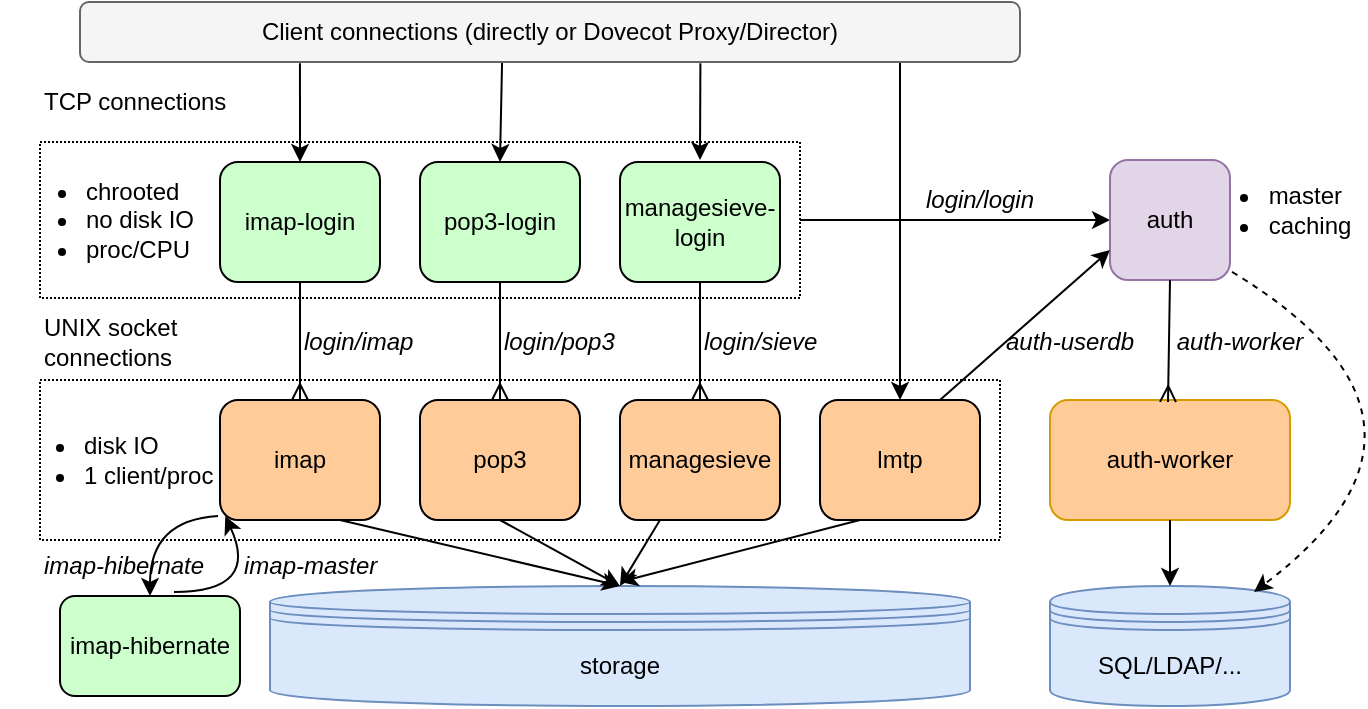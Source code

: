 <mxfile version="14.1.8" type="device"><diagram name="Page-1" id="0"><mxGraphModel dx="888" dy="672" grid="1" gridSize="10" guides="1" tooltips="1" connect="1" arrows="1" fold="1" page="1" pageScale="1" pageWidth="1169" pageHeight="826" background="#ffffff" math="0" shadow="0"><root><mxCell id="0"/><mxCell id="1" parent="0"/><mxCell id="54" value="imap-hibernate" style="text;html=1;strokeColor=none;fillColor=none;align=left;verticalAlign=middle;whiteSpace=wrap;fontStyle=2" parent="1" vertex="1"><mxGeometry x="30" y="322" width="90" height="20" as="geometry"/></mxCell><mxCell id="46" value="" style="whiteSpace=wrap;html=1;fillColor=none;dashed=1;dashPattern=1 1;" parent="1" vertex="1"><mxGeometry x="30" y="239" width="480" height="80" as="geometry"/></mxCell><mxCell id="30" style="edgeStyle=orthogonalEdgeStyle;rounded=0;html=1;exitX=1;exitY=0.5;entryX=0;entryY=0.5;endArrow=classic;endFill=1;jettySize=auto;orthogonalLoop=1;" parent="1" source="16" target="18" edge="1"><mxGeometry relative="1" as="geometry"/></mxCell><mxCell id="16" value="" style="whiteSpace=wrap;html=1;fillColor=none;dashed=1;dashPattern=1 1;" parent="1" vertex="1"><mxGeometry x="30" y="120" width="380" height="78" as="geometry"/></mxCell><mxCell id="2" value="imap-login" style="rounded=1;whiteSpace=wrap;html=1;fillColor=#CCFFCC;" parent="1" vertex="1"><mxGeometry x="120" y="130" width="80" height="60" as="geometry"/></mxCell><mxCell id="3" value="pop3-login" style="rounded=1;whiteSpace=wrap;html=1;fillColor=#CCFFCC;" parent="1" vertex="1"><mxGeometry x="220" y="130" width="80" height="60" as="geometry"/></mxCell><mxCell id="4" value="managesieve-login" style="rounded=1;whiteSpace=wrap;html=1;fillColor=#CCFFCC;" parent="1" vertex="1"><mxGeometry x="320" y="130" width="80" height="60" as="geometry"/></mxCell><mxCell id="5" value="imap" style="rounded=1;whiteSpace=wrap;html=1;fillColor=#FFCC99;" parent="1" vertex="1"><mxGeometry x="120" y="249" width="80" height="60" as="geometry"/></mxCell><mxCell id="6" value="pop3" style="rounded=1;whiteSpace=wrap;html=1;fillColor=#FFCC99;" parent="1" vertex="1"><mxGeometry x="220" y="249" width="80" height="60" as="geometry"/></mxCell><mxCell id="7" value="managesieve" style="rounded=1;whiteSpace=wrap;html=1;fillColor=#FFCC99;" parent="1" vertex="1"><mxGeometry x="320" y="249" width="80" height="60" as="geometry"/></mxCell><mxCell id="8" value="storage" style="shape=datastore;whiteSpace=wrap;html=1;fillColor=#dae8fc;strokeColor=#6c8ebf;" parent="1" vertex="1"><mxGeometry x="145" y="342" width="350" height="60" as="geometry"/></mxCell><mxCell id="9" value="" style="endArrow=ERmany;html=1;entryX=0.5;entryY=0;exitX=0.5;exitY=1;endFill=0;" parent="1" source="2" target="5" edge="1"><mxGeometry width="50" height="50" relative="1" as="geometry"><mxPoint x="120" y="480" as="sourcePoint"/><mxPoint x="170" y="430" as="targetPoint"/></mxGeometry></mxCell><mxCell id="10" value="" style="endArrow=ERmany;html=1;entryX=0.5;entryY=0;exitX=0.5;exitY=1;endFill=0;" parent="1" source="3" target="6" edge="1"><mxGeometry x="320" y="190" width="50" height="50" as="geometry"><mxPoint x="320" y="190" as="sourcePoint"/><mxPoint x="320" y="260" as="targetPoint"/></mxGeometry></mxCell><mxCell id="11" value="" style="endArrow=ERmany;html=1;entryX=0.5;entryY=0;exitX=0.5;exitY=1;endFill=0;" parent="1" source="4" target="7" edge="1"><mxGeometry x="459" y="190" width="50" height="50" as="geometry"><mxPoint x="459" y="190" as="sourcePoint"/><mxPoint x="459" y="260" as="targetPoint"/></mxGeometry></mxCell><mxCell id="12" value="login/pop3" style="text;html=1;strokeColor=none;fillColor=none;align=left;verticalAlign=middle;whiteSpace=wrap;fontStyle=2" parent="1" vertex="1"><mxGeometry x="260" y="210" width="40" height="20" as="geometry"/></mxCell><mxCell id="13" value="login/imap" style="text;html=1;strokeColor=none;fillColor=none;align=left;verticalAlign=middle;whiteSpace=wrap;fontStyle=2" parent="1" vertex="1"><mxGeometry x="160" y="210" width="40" height="20" as="geometry"/></mxCell><mxCell id="14" value="login/sieve" style="text;html=1;strokeColor=none;fillColor=none;align=left;verticalAlign=middle;whiteSpace=wrap;fontStyle=2" parent="1" vertex="1"><mxGeometry x="360" y="210" width="40" height="20" as="geometry"/></mxCell><mxCell id="15" value="&lt;div style=&quot;text-align: left&quot;&gt;&lt;ul&gt;&lt;li style=&quot;line-height: 120%&quot;&gt;chrooted&lt;br&gt;&lt;/li&gt;&lt;li&gt;no disk IO&lt;br&gt;&lt;/li&gt;&lt;li&gt;proc/CPU&lt;/li&gt;&lt;/ul&gt;&lt;/div&gt;" style="text;html=1;strokeColor=none;fillColor=none;align=center;verticalAlign=middle;whiteSpace=wrap;spacing=-1;labelPosition=center;verticalLabelPosition=middle;" parent="1" vertex="1"><mxGeometry x="10" y="134" width="100" height="50" as="geometry"/></mxCell><mxCell id="18" value="auth" style="rounded=1;whiteSpace=wrap;html=1;fillColor=#e1d5e7;strokeColor=#9673a6;" parent="1" vertex="1"><mxGeometry x="565" y="129" width="60" height="60" as="geometry"/></mxCell><mxCell id="19" value="auth-worker" style="rounded=1;whiteSpace=wrap;html=1;fillColor=#FFCC99;strokeColor=#d79b00;" parent="1" vertex="1"><mxGeometry x="535" y="249" width="120" height="60" as="geometry"/></mxCell><mxCell id="20" value="" style="endArrow=ERmany;html=1;endFill=0;exitX=0.5;exitY=1;" parent="1" source="18" edge="1"><mxGeometry x="594" y="228" width="50" height="50" as="geometry"><mxPoint x="594" y="263" as="sourcePoint"/><mxPoint x="594" y="250" as="targetPoint"/></mxGeometry></mxCell><mxCell id="21" value="SQL/LDAP/..." style="shape=datastore;whiteSpace=wrap;html=1;fillColor=#dae8fc;strokeColor=#6c8ebf;" parent="1" vertex="1"><mxGeometry x="535" y="342" width="120" height="60" as="geometry"/></mxCell><mxCell id="22" value="" style="endArrow=classic;html=1;entryX=0.5;entryY=0;exitX=0.75;exitY=1;" parent="1" source="5" target="8" edge="1"><mxGeometry width="50" height="50" relative="1" as="geometry"><mxPoint x="60" y="469" as="sourcePoint"/><mxPoint x="110" y="419" as="targetPoint"/></mxGeometry></mxCell><mxCell id="23" value="" style="endArrow=classic;html=1;entryX=0.5;entryY=0;exitX=0.5;exitY=1;" parent="1" source="6" target="8" edge="1"><mxGeometry x="190" y="319" width="50" height="50" as="geometry"><mxPoint x="190" y="319" as="sourcePoint"/><mxPoint x="208" y="355" as="targetPoint"/></mxGeometry></mxCell><mxCell id="24" value="" style="endArrow=classic;html=1;exitX=0.25;exitY=1;entryX=0.5;entryY=0;" parent="1" source="7" target="8" edge="1"><mxGeometry x="200" y="329" width="50" height="50" as="geometry"><mxPoint x="330" y="319" as="sourcePoint"/><mxPoint x="320" y="339" as="targetPoint"/></mxGeometry></mxCell><mxCell id="25" value="" style="endArrow=classic;html=1;entryX=0.5;entryY=0;exitX=0.5;exitY=1;" parent="1" source="19" target="21" edge="1"><mxGeometry x="185" y="339" width="50" height="50" as="geometry"><mxPoint x="445" y="319" as="sourcePoint"/><mxPoint x="428" y="355" as="targetPoint"/></mxGeometry></mxCell><mxCell id="31" value="login/login" style="text;html=1;strokeColor=none;fillColor=none;align=center;verticalAlign=middle;whiteSpace=wrap;fontStyle=2" parent="1" vertex="1"><mxGeometry x="480" y="139" width="40" height="20" as="geometry"/></mxCell><mxCell id="32" value="auth-worker" style="text;html=1;strokeColor=none;fillColor=none;align=center;verticalAlign=middle;whiteSpace=wrap;fontStyle=2" parent="1" vertex="1"><mxGeometry x="595" y="210" width="70" height="20" as="geometry"/></mxCell><mxCell id="47" value="&lt;div style=&quot;text-align: left&quot;&gt;&lt;ul&gt;&lt;li&gt;master&lt;br&gt;&lt;/li&gt;&lt;li&gt;caching&lt;br&gt;&lt;/li&gt;&lt;/ul&gt;&lt;/div&gt;" style="text;html=1;strokeColor=none;fillColor=none;align=center;verticalAlign=middle;whiteSpace=wrap;direction=south;" parent="1" vertex="1"><mxGeometry x="635" y="134" width="20" height="40" as="geometry"/></mxCell><mxCell id="49" value="&lt;ul&gt;&lt;li&gt;disk IO&lt;/li&gt;&lt;li&gt;1 client/proc&lt;/li&gt;&lt;/ul&gt;" style="text;html=1;strokeColor=none;fillColor=none;align=left;verticalAlign=middle;whiteSpace=wrap;" parent="1" vertex="1"><mxGeometry x="10" y="254" width="110" height="50" as="geometry"/></mxCell><mxCell id="50" value="TCP connections" style="text;html=1;strokeColor=none;fillColor=none;align=left;verticalAlign=middle;whiteSpace=wrap;" parent="1" vertex="1"><mxGeometry x="30" y="90" width="120" height="20" as="geometry"/></mxCell><mxCell id="51" value="UNIX socket connections" style="text;html=1;strokeColor=none;fillColor=none;align=left;verticalAlign=middle;whiteSpace=wrap;" parent="1" vertex="1"><mxGeometry x="30" y="210" width="120" height="20" as="geometry"/></mxCell><mxCell id="58" style="html=1;startArrow=none;startFill=0;endArrow=classic;endFill=1;jettySize=auto;orthogonalLoop=1;strokeColor=#000000;curved=1;entryX=0.033;entryY=0.967;entryPerimeter=0;" parent="1" target="5" edge="1"><mxGeometry relative="1" as="geometry"><mxPoint x="97" y="345" as="sourcePoint"/><Array as="points"><mxPoint x="140" y="345"/></Array></mxGeometry></mxCell><mxCell id="52" value="imap-hibernate" style="rounded=1;whiteSpace=wrap;html=1;fillColor=#CCFFCC;" parent="1" vertex="1"><mxGeometry x="40" y="347" width="90" height="50" as="geometry"/></mxCell><mxCell id="53" value="" style="endArrow=none;startArrow=classic;html=1;entryX=0.991;entryY=0.96;exitX=0.5;exitY=0;strokeColor=#000000;endFill=0;curved=1;entryPerimeter=0;" parent="1" source="52" edge="1"><mxGeometry width="50" height="50" relative="1" as="geometry"><mxPoint x="80" y="389" as="sourcePoint"/><mxPoint x="119" y="307" as="targetPoint"/><Array as="points"><mxPoint x="85" y="309"/></Array></mxGeometry></mxCell><mxCell id="60" value="imap-master" style="text;html=1;strokeColor=none;fillColor=none;align=left;verticalAlign=middle;whiteSpace=wrap;fontStyle=2" parent="1" vertex="1"><mxGeometry x="130" y="322" width="90" height="20" as="geometry"/></mxCell><mxCell id="61" value="lmtp" style="rounded=1;whiteSpace=wrap;html=1;fillColor=#FFCC99;" parent="1" vertex="1"><mxGeometry x="420" y="249" width="80" height="60" as="geometry"/></mxCell><mxCell id="65" value="" style="endArrow=classic;html=1;strokeColor=#000000;entryX=0.5;entryY=0;exitX=0.449;exitY=1;exitPerimeter=0;" parent="1" source="73" target="3" edge="1"><mxGeometry width="50" height="50" relative="1" as="geometry"><mxPoint x="260" y="90" as="sourcePoint"/><mxPoint x="210" y="80" as="targetPoint"/></mxGeometry></mxCell><mxCell id="66" value="" style="endArrow=classic;html=1;strokeColor=#000000;exitX=0.234;exitY=1.02;exitPerimeter=0;" parent="1" source="73" edge="1"><mxGeometry x="160" y="90" width="50" height="50" as="geometry"><mxPoint x="160" y="90" as="sourcePoint"/><mxPoint x="160" y="130" as="targetPoint"/></mxGeometry></mxCell><mxCell id="67" value="" style="endArrow=classic;html=1;strokeColor=#000000;exitX=0.66;exitY=1.02;exitPerimeter=0;" parent="1" source="73" edge="1"><mxGeometry x="360" y="89" width="50" height="50" as="geometry"><mxPoint x="360" y="89" as="sourcePoint"/><mxPoint x="360" y="129" as="targetPoint"/></mxGeometry></mxCell><mxCell id="69" value="" style="endArrow=classic;html=1;strokeColor=#000000;entryX=0.5;entryY=0;" parent="1" target="61" edge="1"><mxGeometry x="470" y="90" width="50" height="50" as="geometry"><mxPoint x="460" y="80" as="sourcePoint"/><mxPoint x="470" y="130" as="targetPoint"/></mxGeometry></mxCell><mxCell id="70" value="" style="endArrow=classic;html=1;strokeColor=#000000;exitX=0.75;exitY=0;entryX=0;entryY=0.75;" parent="1" source="61" target="18" edge="1"><mxGeometry width="50" height="50" relative="1" as="geometry"><mxPoint x="535" y="210" as="sourcePoint"/><mxPoint x="585" y="160" as="targetPoint"/></mxGeometry></mxCell><mxCell id="73" value="Client connections (directly or Dovecot Proxy/Director)" style="rounded=1;whiteSpace=wrap;html=1;fillColor=#f5f5f5;strokeColor=#666666;" parent="1" vertex="1"><mxGeometry x="50" y="50" width="470" height="30" as="geometry"/></mxCell><mxCell id="74" value="auth-userdb" style="text;html=1;strokeColor=none;fillColor=none;align=center;verticalAlign=middle;whiteSpace=wrap;fontStyle=2" parent="1" vertex="1"><mxGeometry x="510" y="210" width="70" height="20" as="geometry"/></mxCell><mxCell id="75" value="" style="endArrow=classic;html=1;strokeColor=#000000;entryX=0.85;entryY=0.05;entryPerimeter=0;exitX=1.017;exitY=0.933;exitPerimeter=0;curved=1;dashed=1;" parent="1" source="18" target="21" edge="1"><mxGeometry width="50" height="50" relative="1" as="geometry"><mxPoint x="620" y="390" as="sourcePoint"/><mxPoint x="670" y="340" as="targetPoint"/><Array as="points"><mxPoint x="750" y="260"/></Array></mxGeometry></mxCell><mxCell id="76" value="" style="endArrow=classic;html=1;exitX=0.25;exitY=1;" parent="1" source="61" edge="1"><mxGeometry x="210" y="339" width="50" height="50" as="geometry"><mxPoint x="350" y="319" as="sourcePoint"/><mxPoint x="320" y="340" as="targetPoint"/></mxGeometry></mxCell></root></mxGraphModel></diagram></mxfile>